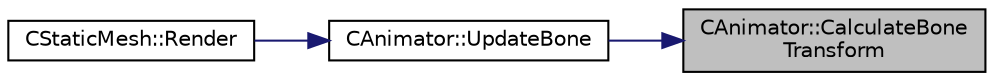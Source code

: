 digraph "CAnimator::CalculateBoneTransform"
{
 // LATEX_PDF_SIZE
  edge [fontname="Helvetica",fontsize="10",labelfontname="Helvetica",labelfontsize="10"];
  node [fontname="Helvetica",fontsize="10",shape=record];
  rankdir="RL";
  Node21 [label="CAnimator::CalculateBone\lTransform",height=0.2,width=0.4,color="black", fillcolor="grey75", style="filled", fontcolor="black",tooltip="Calculate the transforms of the bones based upon the bone transformations applied in the animation cl..."];
  Node21 -> Node22 [dir="back",color="midnightblue",fontsize="10",style="solid",fontname="Helvetica"];
  Node22 [label="CAnimator::UpdateBone",height=0.2,width=0.4,color="black", fillcolor="white", style="filled",URL="$class_c_animator.html#a3a822aa796022fe558d070d3b76a0184",tooltip="Update every bone in the animation with its new movements, and then update how that bone is drawn in ..."];
  Node22 -> Node23 [dir="back",color="midnightblue",fontsize="10",style="solid",fontname="Helvetica"];
  Node23 [label="CStaticMesh::Render",height=0.2,width=0.4,color="black", fillcolor="white", style="filled",URL="$class_c_static_mesh.html#a811c339becc8cff2323cfb0af8bf558c",tooltip="displays the mesh's model on the screen"];
}

